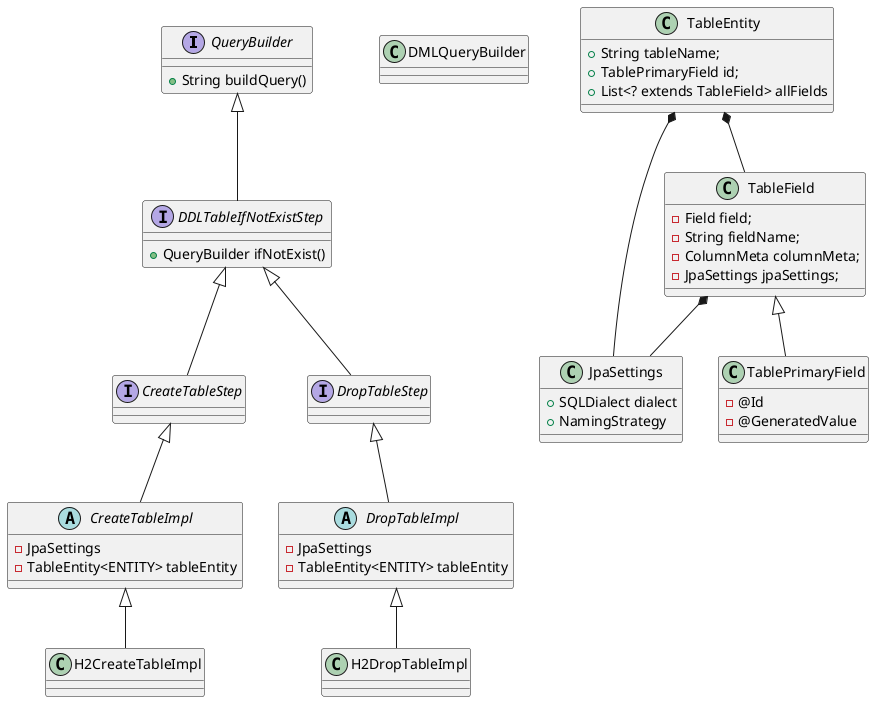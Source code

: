@startuml
interface QueryBuilder {
    + String buildQuery()
}

interface DDLTableIfNotExistStep extends QueryBuilder{
    + QueryBuilder ifNotExist()
}


class DMLQueryBuilder {

}

interface CreateTableStep extends DDLTableIfNotExistStep {

}

interface DropTableStep extends DDLTableIfNotExistStep {

}

abstract class CreateTableImpl extends CreateTableStep{
    - JpaSettings
    - TableEntity<ENTITY> tableEntity
}

class H2CreateTableImpl extends CreateTableImpl {

}

abstract class DropTableImpl extends DropTableStep {
    - JpaSettings
    - TableEntity<ENTITY> tableEntity
}

class H2DropTableImpl extends DropTableImpl {

}

class JpaSettings {
    + SQLDialect dialect
    + NamingStrategy
}

TableEntity *--	TableField
TableEntity *--	JpaSettings

TableField *-- JpaSettings

class TableEntity {
    + String tableName;
    + TablePrimaryField id;
    + List<? extends TableField> allFields
}

class TableField {
    - Field field;
    - String fieldName;
    - ColumnMeta columnMeta;
    - JpaSettings jpaSettings;
}

class TablePrimaryField extends TableField {
    - @Id
    - @GeneratedValue
}

@enduml
